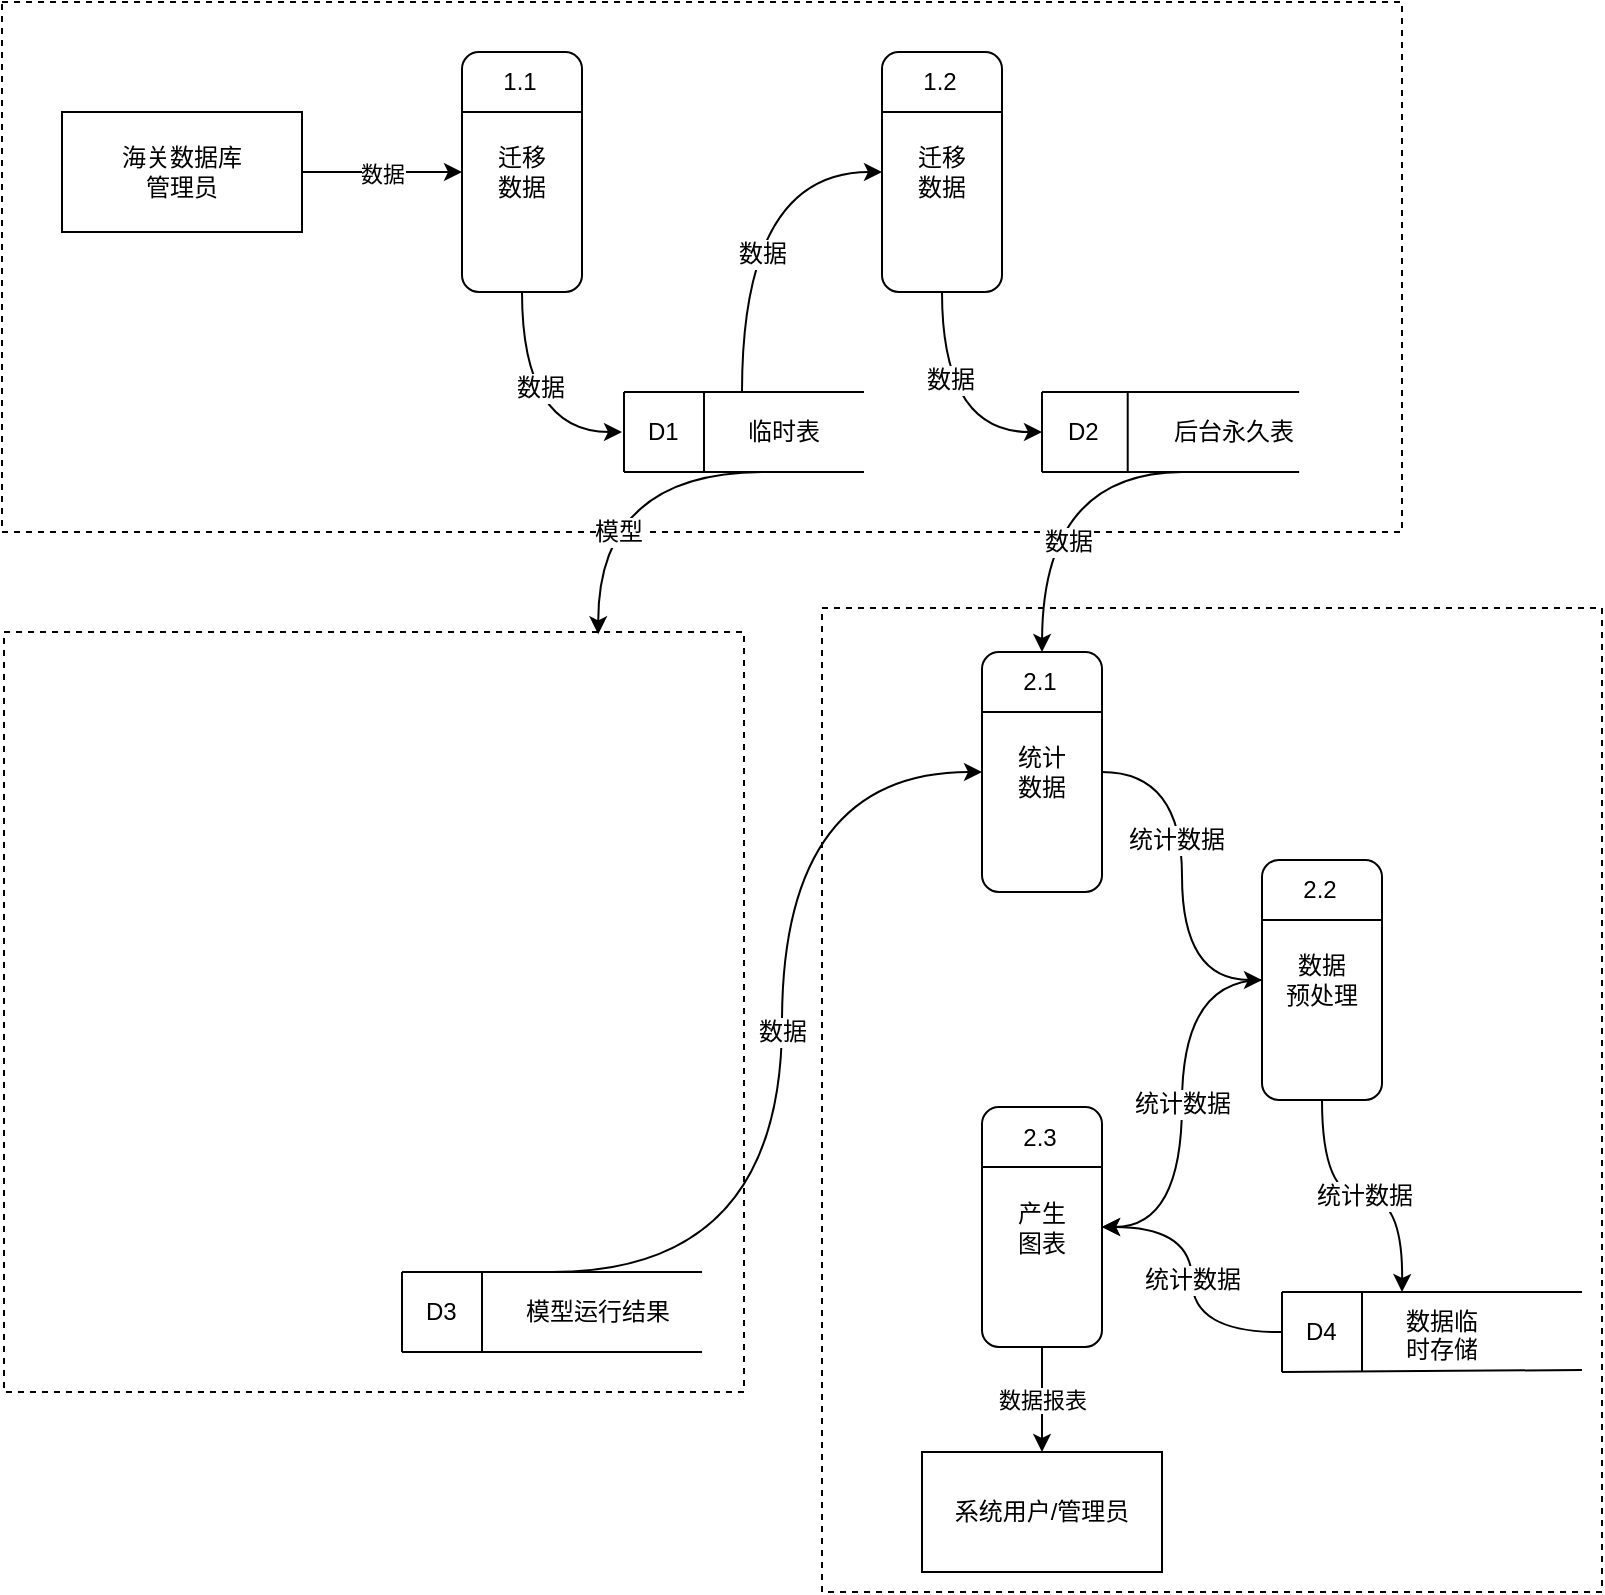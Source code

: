<mxfile version="12.1.3" type="github" pages="3">
  <diagram id="ubA2gV7Gt1cGP0GErZQh" name="数据流图">
    <mxGraphModel dx="1248" dy="713" grid="1" gridSize="10" guides="1" tooltips="1" connect="1" arrows="1" fold="1" page="1" pageScale="1" pageWidth="827" pageHeight="1169" math="0" shadow="0">
      <root>
        <mxCell id="0"/>
        <mxCell id="1" parent="0"/>
        <mxCell id="rPMLSju1ZsLJiRAd3JM2-90" value="" style="rounded=0;whiteSpace=wrap;html=1;dashed=1;" vertex="1" parent="1">
          <mxGeometry x="450" y="308" width="390" height="492" as="geometry"/>
        </mxCell>
        <mxCell id="rPMLSju1ZsLJiRAd3JM2-48" value="" style="rounded=0;whiteSpace=wrap;html=1;dashed=1;" vertex="1" parent="1">
          <mxGeometry x="41" y="320" width="370" height="380" as="geometry"/>
        </mxCell>
        <mxCell id="rPMLSju1ZsLJiRAd3JM2-35" value="" style="rounded=0;whiteSpace=wrap;html=1;dashed=1;" vertex="1" parent="1">
          <mxGeometry x="40" y="5" width="700" height="265" as="geometry"/>
        </mxCell>
        <mxCell id="rPMLSju1ZsLJiRAd3JM2-3" value="数据" style="edgeStyle=orthogonalEdgeStyle;rounded=0;orthogonalLoop=1;jettySize=auto;html=1;" edge="1" parent="1" source="rPMLSju1ZsLJiRAd3JM2-1">
          <mxGeometry relative="1" as="geometry">
            <mxPoint x="270" y="90" as="targetPoint"/>
          </mxGeometry>
        </mxCell>
        <mxCell id="rPMLSju1ZsLJiRAd3JM2-1" value="海关数据库&lt;br&gt;管理员" style="rounded=0;whiteSpace=wrap;html=1;" vertex="1" parent="1">
          <mxGeometry x="70" y="60" width="120" height="60" as="geometry"/>
        </mxCell>
        <mxCell id="rPMLSju1ZsLJiRAd3JM2-16" style="edgeStyle=orthogonalEdgeStyle;rounded=0;orthogonalLoop=1;jettySize=auto;html=1;curved=1;" edge="1" parent="1" source="rPMLSju1ZsLJiRAd3JM2-4">
          <mxGeometry relative="1" as="geometry">
            <mxPoint x="350" y="220" as="targetPoint"/>
            <Array as="points">
              <mxPoint x="300" y="220"/>
            </Array>
          </mxGeometry>
        </mxCell>
        <mxCell id="rPMLSju1ZsLJiRAd3JM2-36" value="数据" style="text;html=1;resizable=0;points=[];align=center;verticalAlign=middle;labelBackgroundColor=#ffffff;" vertex="1" connectable="0" parent="rPMLSju1ZsLJiRAd3JM2-16">
          <mxGeometry x="-0.2" y="9" relative="1" as="geometry">
            <mxPoint as="offset"/>
          </mxGeometry>
        </mxCell>
        <mxCell id="rPMLSju1ZsLJiRAd3JM2-4" value="迁移&lt;br&gt;数据" style="rounded=1;whiteSpace=wrap;html=1;rotation=0;arcSize=14;" vertex="1" parent="1">
          <mxGeometry x="270" y="30" width="60" height="120" as="geometry"/>
        </mxCell>
        <mxCell id="rPMLSju1ZsLJiRAd3JM2-6" value="" style="endArrow=none;html=1;entryX=1;entryY=0.25;entryDx=0;entryDy=0;exitX=0;exitY=0.25;exitDx=0;exitDy=0;" edge="1" parent="1" source="rPMLSju1ZsLJiRAd3JM2-4" target="rPMLSju1ZsLJiRAd3JM2-4">
          <mxGeometry width="50" height="50" relative="1" as="geometry">
            <mxPoint x="470" y="171" as="sourcePoint"/>
            <mxPoint x="440" y="120" as="targetPoint"/>
          </mxGeometry>
        </mxCell>
        <mxCell id="rPMLSju1ZsLJiRAd3JM2-7" value="1.1" style="text;html=1;strokeColor=none;fillColor=none;align=center;verticalAlign=middle;whiteSpace=wrap;rounded=0;" vertex="1" parent="1">
          <mxGeometry x="279" y="35" width="40" height="20" as="geometry"/>
        </mxCell>
        <mxCell id="rPMLSju1ZsLJiRAd3JM2-12" value="" style="group" vertex="1" connectable="0" parent="1">
          <mxGeometry x="351" y="200" width="120" height="40" as="geometry"/>
        </mxCell>
        <mxCell id="rPMLSju1ZsLJiRAd3JM2-8" value="" style="endArrow=none;html=1;" edge="1" parent="rPMLSju1ZsLJiRAd3JM2-12">
          <mxGeometry width="50" height="50" relative="1" as="geometry">
            <mxPoint as="sourcePoint"/>
            <mxPoint x="120" as="targetPoint"/>
          </mxGeometry>
        </mxCell>
        <mxCell id="rPMLSju1ZsLJiRAd3JM2-9" value="" style="endArrow=none;html=1;" edge="1" parent="rPMLSju1ZsLJiRAd3JM2-12">
          <mxGeometry width="50" height="50" relative="1" as="geometry">
            <mxPoint y="40" as="sourcePoint"/>
            <mxPoint x="120" y="40" as="targetPoint"/>
          </mxGeometry>
        </mxCell>
        <mxCell id="rPMLSju1ZsLJiRAd3JM2-10" value="" style="endArrow=none;html=1;" edge="1" parent="rPMLSju1ZsLJiRAd3JM2-12">
          <mxGeometry width="50" height="50" relative="1" as="geometry">
            <mxPoint y="40" as="sourcePoint"/>
            <mxPoint as="targetPoint"/>
          </mxGeometry>
        </mxCell>
        <mxCell id="rPMLSju1ZsLJiRAd3JM2-11" value="" style="endArrow=none;html=1;" edge="1" parent="rPMLSju1ZsLJiRAd3JM2-12">
          <mxGeometry width="50" height="50" relative="1" as="geometry">
            <mxPoint x="40" y="40" as="sourcePoint"/>
            <mxPoint x="40" as="targetPoint"/>
          </mxGeometry>
        </mxCell>
        <mxCell id="rPMLSju1ZsLJiRAd3JM2-15" value="临时表" style="text;html=1;resizable=0;points=[];autosize=1;align=left;verticalAlign=top;spacingTop=-4;" vertex="1" parent="rPMLSju1ZsLJiRAd3JM2-12">
          <mxGeometry x="60" y="10" width="50" height="20" as="geometry"/>
        </mxCell>
        <mxCell id="rPMLSju1ZsLJiRAd3JM2-14" value="D1" style="text;html=1;resizable=0;points=[];autosize=1;align=left;verticalAlign=top;spacingTop=-4;" vertex="1" parent="rPMLSju1ZsLJiRAd3JM2-12">
          <mxGeometry x="10" y="10" width="30" height="20" as="geometry"/>
        </mxCell>
        <mxCell id="rPMLSju1ZsLJiRAd3JM2-23" value="" style="group" vertex="1" connectable="0" parent="1">
          <mxGeometry x="480" y="30" width="60" height="120" as="geometry"/>
        </mxCell>
        <mxCell id="rPMLSju1ZsLJiRAd3JM2-20" value="迁移&lt;br&gt;数据" style="rounded=1;whiteSpace=wrap;html=1;rotation=0;arcSize=14;" vertex="1" parent="rPMLSju1ZsLJiRAd3JM2-23">
          <mxGeometry width="60" height="120" as="geometry"/>
        </mxCell>
        <mxCell id="rPMLSju1ZsLJiRAd3JM2-21" value="" style="endArrow=none;html=1;entryX=1;entryY=0.25;entryDx=0;entryDy=0;exitX=0;exitY=0.25;exitDx=0;exitDy=0;" edge="1" parent="rPMLSju1ZsLJiRAd3JM2-23" source="rPMLSju1ZsLJiRAd3JM2-20" target="rPMLSju1ZsLJiRAd3JM2-20">
          <mxGeometry width="50" height="50" relative="1" as="geometry">
            <mxPoint x="200" y="141" as="sourcePoint"/>
            <mxPoint x="170" y="90" as="targetPoint"/>
          </mxGeometry>
        </mxCell>
        <mxCell id="rPMLSju1ZsLJiRAd3JM2-22" value="1.2" style="text;html=1;strokeColor=none;fillColor=none;align=center;verticalAlign=middle;whiteSpace=wrap;rounded=0;" vertex="1" parent="rPMLSju1ZsLJiRAd3JM2-23">
          <mxGeometry x="9" y="5" width="40" height="20" as="geometry"/>
        </mxCell>
        <mxCell id="rPMLSju1ZsLJiRAd3JM2-25" value="" style="endArrow=classic;html=1;entryX=0;entryY=0.5;entryDx=0;entryDy=0;edgeStyle=orthogonalEdgeStyle;curved=1;" edge="1" parent="1" target="rPMLSju1ZsLJiRAd3JM2-20">
          <mxGeometry width="50" height="50" relative="1" as="geometry">
            <mxPoint x="410" y="200" as="sourcePoint"/>
            <mxPoint x="430" y="150" as="targetPoint"/>
            <Array as="points">
              <mxPoint x="410" y="90"/>
            </Array>
          </mxGeometry>
        </mxCell>
        <mxCell id="rPMLSju1ZsLJiRAd3JM2-37" value="数据" style="text;html=1;resizable=0;points=[];align=center;verticalAlign=middle;labelBackgroundColor=#ffffff;" vertex="1" connectable="0" parent="rPMLSju1ZsLJiRAd3JM2-25">
          <mxGeometry x="-0.233" y="-10" relative="1" as="geometry">
            <mxPoint as="offset"/>
          </mxGeometry>
        </mxCell>
        <mxCell id="rPMLSju1ZsLJiRAd3JM2-26" value="" style="group" vertex="1" connectable="0" parent="1">
          <mxGeometry x="560" y="200" width="150" height="40" as="geometry"/>
        </mxCell>
        <mxCell id="rPMLSju1ZsLJiRAd3JM2-27" value="" style="endArrow=none;html=1;" edge="1" parent="rPMLSju1ZsLJiRAd3JM2-26">
          <mxGeometry width="50" height="50" relative="1" as="geometry">
            <mxPoint as="sourcePoint"/>
            <mxPoint x="128.571" as="targetPoint"/>
          </mxGeometry>
        </mxCell>
        <mxCell id="rPMLSju1ZsLJiRAd3JM2-28" value="" style="endArrow=none;html=1;" edge="1" parent="rPMLSju1ZsLJiRAd3JM2-26">
          <mxGeometry width="50" height="50" relative="1" as="geometry">
            <mxPoint y="40" as="sourcePoint"/>
            <mxPoint x="128.571" y="40" as="targetPoint"/>
          </mxGeometry>
        </mxCell>
        <mxCell id="rPMLSju1ZsLJiRAd3JM2-29" value="" style="endArrow=none;html=1;" edge="1" parent="rPMLSju1ZsLJiRAd3JM2-26">
          <mxGeometry width="50" height="50" relative="1" as="geometry">
            <mxPoint y="40" as="sourcePoint"/>
            <mxPoint as="targetPoint"/>
          </mxGeometry>
        </mxCell>
        <mxCell id="rPMLSju1ZsLJiRAd3JM2-30" value="" style="endArrow=none;html=1;" edge="1" parent="rPMLSju1ZsLJiRAd3JM2-26">
          <mxGeometry width="50" height="50" relative="1" as="geometry">
            <mxPoint x="42.857" y="40" as="sourcePoint"/>
            <mxPoint x="42.857" as="targetPoint"/>
          </mxGeometry>
        </mxCell>
        <mxCell id="rPMLSju1ZsLJiRAd3JM2-31" value="后台永久表" style="text;html=1;resizable=0;points=[];autosize=1;align=left;verticalAlign=top;spacingTop=-4;" vertex="1" parent="rPMLSju1ZsLJiRAd3JM2-26">
          <mxGeometry x="64.286" y="10" width="80" height="20" as="geometry"/>
        </mxCell>
        <mxCell id="rPMLSju1ZsLJiRAd3JM2-32" value="D2" style="text;html=1;resizable=0;points=[];autosize=1;align=left;verticalAlign=top;spacingTop=-4;" vertex="1" parent="rPMLSju1ZsLJiRAd3JM2-26">
          <mxGeometry x="10.714" y="10" width="30" height="20" as="geometry"/>
        </mxCell>
        <mxCell id="rPMLSju1ZsLJiRAd3JM2-34" style="edgeStyle=orthogonalEdgeStyle;rounded=0;orthogonalLoop=1;jettySize=auto;html=1;curved=1;" edge="1" parent="1">
          <mxGeometry relative="1" as="geometry">
            <mxPoint x="560" y="220" as="targetPoint"/>
            <mxPoint x="510" y="150" as="sourcePoint"/>
            <Array as="points">
              <mxPoint x="510" y="220"/>
            </Array>
          </mxGeometry>
        </mxCell>
        <mxCell id="rPMLSju1ZsLJiRAd3JM2-38" value="数据" style="text;html=1;resizable=0;points=[];align=center;verticalAlign=middle;labelBackgroundColor=#ffffff;" vertex="1" connectable="0" parent="rPMLSju1ZsLJiRAd3JM2-34">
          <mxGeometry x="-0.267" y="4" relative="1" as="geometry">
            <mxPoint as="offset"/>
          </mxGeometry>
        </mxCell>
        <mxCell id="rPMLSju1ZsLJiRAd3JM2-50" value="" style="endArrow=classic;html=1;edgeStyle=orthogonalEdgeStyle;curved=1;entryX=0.803;entryY=0.003;entryDx=0;entryDy=0;entryPerimeter=0;" edge="1" parent="1" target="rPMLSju1ZsLJiRAd3JM2-48">
          <mxGeometry width="50" height="50" relative="1" as="geometry">
            <mxPoint x="420" y="240" as="sourcePoint"/>
            <mxPoint x="310" y="250" as="targetPoint"/>
          </mxGeometry>
        </mxCell>
        <mxCell id="rPMLSju1ZsLJiRAd3JM2-63" value="模型" style="text;html=1;resizable=0;points=[];align=center;verticalAlign=middle;labelBackgroundColor=#ffffff;" vertex="1" connectable="0" parent="rPMLSju1ZsLJiRAd3JM2-50">
          <mxGeometry x="0.373" y="10" relative="1" as="geometry">
            <mxPoint as="offset"/>
          </mxGeometry>
        </mxCell>
        <mxCell id="rPMLSju1ZsLJiRAd3JM2-51" value="" style="group" vertex="1" connectable="0" parent="1">
          <mxGeometry x="240" y="640" width="150" height="40" as="geometry"/>
        </mxCell>
        <mxCell id="rPMLSju1ZsLJiRAd3JM2-52" value="" style="endArrow=none;html=1;" edge="1" parent="rPMLSju1ZsLJiRAd3JM2-51">
          <mxGeometry width="50" height="50" relative="1" as="geometry">
            <mxPoint as="sourcePoint"/>
            <mxPoint x="150" as="targetPoint"/>
          </mxGeometry>
        </mxCell>
        <mxCell id="rPMLSju1ZsLJiRAd3JM2-53" value="" style="endArrow=none;html=1;" edge="1" parent="rPMLSju1ZsLJiRAd3JM2-51">
          <mxGeometry width="50" height="50" relative="1" as="geometry">
            <mxPoint y="40" as="sourcePoint"/>
            <mxPoint x="150" y="40" as="targetPoint"/>
          </mxGeometry>
        </mxCell>
        <mxCell id="rPMLSju1ZsLJiRAd3JM2-54" value="" style="endArrow=none;html=1;" edge="1" parent="rPMLSju1ZsLJiRAd3JM2-51">
          <mxGeometry width="50" height="50" relative="1" as="geometry">
            <mxPoint y="40" as="sourcePoint"/>
            <mxPoint as="targetPoint"/>
          </mxGeometry>
        </mxCell>
        <mxCell id="rPMLSju1ZsLJiRAd3JM2-55" value="" style="endArrow=none;html=1;" edge="1" parent="rPMLSju1ZsLJiRAd3JM2-51">
          <mxGeometry width="50" height="50" relative="1" as="geometry">
            <mxPoint x="40" y="40" as="sourcePoint"/>
            <mxPoint x="40" as="targetPoint"/>
          </mxGeometry>
        </mxCell>
        <mxCell id="rPMLSju1ZsLJiRAd3JM2-56" value="模型运行结果" style="text;html=1;resizable=0;points=[];autosize=1;align=left;verticalAlign=top;spacingTop=-4;" vertex="1" parent="rPMLSju1ZsLJiRAd3JM2-51">
          <mxGeometry x="60" y="10" width="90" height="20" as="geometry"/>
        </mxCell>
        <mxCell id="rPMLSju1ZsLJiRAd3JM2-57" value="D3" style="text;html=1;resizable=0;points=[];autosize=1;align=left;verticalAlign=top;spacingTop=-4;" vertex="1" parent="rPMLSju1ZsLJiRAd3JM2-51">
          <mxGeometry x="10" y="10" width="30" height="20" as="geometry"/>
        </mxCell>
        <mxCell id="rPMLSju1ZsLJiRAd3JM2-59" value="" style="endArrow=classic;html=1;edgeStyle=orthogonalEdgeStyle;curved=1;entryX=0;entryY=0.5;entryDx=0;entryDy=0;" edge="1" parent="1" target="rPMLSju1ZsLJiRAd3JM2-67">
          <mxGeometry width="50" height="50" relative="1" as="geometry">
            <mxPoint x="315" y="640" as="sourcePoint"/>
            <mxPoint x="500" y="360" as="targetPoint"/>
            <Array as="points">
              <mxPoint x="430" y="640"/>
              <mxPoint x="430" y="390"/>
            </Array>
          </mxGeometry>
        </mxCell>
        <mxCell id="rPMLSju1ZsLJiRAd3JM2-65" value="数据" style="text;html=1;resizable=0;points=[];align=center;verticalAlign=middle;labelBackgroundColor=#ffffff;" vertex="1" connectable="0" parent="rPMLSju1ZsLJiRAd3JM2-59">
          <mxGeometry x="-0.066" y="-53" relative="1" as="geometry">
            <mxPoint x="-53" y="-18" as="offset"/>
          </mxGeometry>
        </mxCell>
        <mxCell id="rPMLSju1ZsLJiRAd3JM2-61" value="" style="endArrow=classic;html=1;entryX=0.5;entryY=0;entryDx=0;entryDy=0;edgeStyle=orthogonalEdgeStyle;curved=1;" edge="1" parent="1">
          <mxGeometry width="50" height="50" relative="1" as="geometry">
            <mxPoint x="630" y="240" as="sourcePoint"/>
            <mxPoint x="560" y="330" as="targetPoint"/>
          </mxGeometry>
        </mxCell>
        <mxCell id="rPMLSju1ZsLJiRAd3JM2-64" value="数据" style="text;html=1;resizable=0;points=[];align=center;verticalAlign=middle;labelBackgroundColor=#ffffff;" vertex="1" connectable="0" parent="rPMLSju1ZsLJiRAd3JM2-61">
          <mxGeometry x="0.299" y="12" relative="1" as="geometry">
            <mxPoint as="offset"/>
          </mxGeometry>
        </mxCell>
        <mxCell id="rPMLSju1ZsLJiRAd3JM2-70" value="" style="group" vertex="1" connectable="0" parent="1">
          <mxGeometry x="530" y="330" width="60" height="120" as="geometry"/>
        </mxCell>
        <mxCell id="rPMLSju1ZsLJiRAd3JM2-67" value="统计&lt;br&gt;数据" style="rounded=1;whiteSpace=wrap;html=1;rotation=0;arcSize=14;" vertex="1" parent="rPMLSju1ZsLJiRAd3JM2-70">
          <mxGeometry width="60" height="120" as="geometry"/>
        </mxCell>
        <mxCell id="rPMLSju1ZsLJiRAd3JM2-68" value="" style="endArrow=none;html=1;entryX=1;entryY=0.25;entryDx=0;entryDy=0;exitX=0;exitY=0.25;exitDx=0;exitDy=0;" edge="1" parent="rPMLSju1ZsLJiRAd3JM2-70" source="rPMLSju1ZsLJiRAd3JM2-67" target="rPMLSju1ZsLJiRAd3JM2-67">
          <mxGeometry width="50" height="50" relative="1" as="geometry">
            <mxPoint x="200" y="141" as="sourcePoint"/>
            <mxPoint x="170" y="90" as="targetPoint"/>
          </mxGeometry>
        </mxCell>
        <mxCell id="rPMLSju1ZsLJiRAd3JM2-69" value="2.1" style="text;html=1;strokeColor=none;fillColor=none;align=center;verticalAlign=middle;whiteSpace=wrap;rounded=0;" vertex="1" parent="rPMLSju1ZsLJiRAd3JM2-70">
          <mxGeometry x="9" y="5" width="40" height="20" as="geometry"/>
        </mxCell>
        <mxCell id="rPMLSju1ZsLJiRAd3JM2-71" value="" style="group" vertex="1" connectable="0" parent="1">
          <mxGeometry x="680" y="650" width="150" height="40" as="geometry"/>
        </mxCell>
        <mxCell id="rPMLSju1ZsLJiRAd3JM2-72" value="" style="endArrow=none;html=1;" edge="1" parent="rPMLSju1ZsLJiRAd3JM2-71">
          <mxGeometry width="50" height="50" relative="1" as="geometry">
            <mxPoint as="sourcePoint"/>
            <mxPoint x="150" as="targetPoint"/>
          </mxGeometry>
        </mxCell>
        <mxCell id="rPMLSju1ZsLJiRAd3JM2-73" value="" style="endArrow=none;html=1;" edge="1" parent="rPMLSju1ZsLJiRAd3JM2-71">
          <mxGeometry width="50" height="50" relative="1" as="geometry">
            <mxPoint y="40" as="sourcePoint"/>
            <mxPoint x="150" y="39" as="targetPoint"/>
          </mxGeometry>
        </mxCell>
        <mxCell id="rPMLSju1ZsLJiRAd3JM2-74" value="" style="endArrow=none;html=1;" edge="1" parent="rPMLSju1ZsLJiRAd3JM2-71">
          <mxGeometry width="50" height="50" relative="1" as="geometry">
            <mxPoint y="40" as="sourcePoint"/>
            <mxPoint as="targetPoint"/>
          </mxGeometry>
        </mxCell>
        <mxCell id="rPMLSju1ZsLJiRAd3JM2-75" value="" style="endArrow=none;html=1;" edge="1" parent="rPMLSju1ZsLJiRAd3JM2-71">
          <mxGeometry width="50" height="50" relative="1" as="geometry">
            <mxPoint x="40" y="40" as="sourcePoint"/>
            <mxPoint x="40" as="targetPoint"/>
          </mxGeometry>
        </mxCell>
        <mxCell id="rPMLSju1ZsLJiRAd3JM2-76" value="数据临&lt;br&gt;时存储" style="text;html=1;resizable=0;points=[];autosize=1;align=left;verticalAlign=top;spacingTop=-4;" vertex="1" parent="rPMLSju1ZsLJiRAd3JM2-71">
          <mxGeometry x="60" y="5" width="50" height="30" as="geometry"/>
        </mxCell>
        <mxCell id="rPMLSju1ZsLJiRAd3JM2-77" value="D4" style="text;html=1;resizable=0;points=[];autosize=1;align=left;verticalAlign=top;spacingTop=-4;" vertex="1" parent="rPMLSju1ZsLJiRAd3JM2-71">
          <mxGeometry x="10" y="10" width="30" height="20" as="geometry"/>
        </mxCell>
        <mxCell id="rPMLSju1ZsLJiRAd3JM2-80" value="" style="group" vertex="1" connectable="0" parent="1">
          <mxGeometry x="530" y="557.5" width="60" height="120" as="geometry"/>
        </mxCell>
        <mxCell id="rPMLSju1ZsLJiRAd3JM2-81" value="产生&lt;br&gt;图表" style="rounded=1;whiteSpace=wrap;html=1;rotation=0;arcSize=14;" vertex="1" parent="rPMLSju1ZsLJiRAd3JM2-80">
          <mxGeometry width="60" height="120" as="geometry"/>
        </mxCell>
        <mxCell id="rPMLSju1ZsLJiRAd3JM2-82" value="" style="endArrow=none;html=1;entryX=1;entryY=0.25;entryDx=0;entryDy=0;exitX=0;exitY=0.25;exitDx=0;exitDy=0;" edge="1" parent="rPMLSju1ZsLJiRAd3JM2-80" source="rPMLSju1ZsLJiRAd3JM2-81" target="rPMLSju1ZsLJiRAd3JM2-81">
          <mxGeometry width="50" height="50" relative="1" as="geometry">
            <mxPoint x="200" y="141" as="sourcePoint"/>
            <mxPoint x="170" y="90" as="targetPoint"/>
          </mxGeometry>
        </mxCell>
        <mxCell id="rPMLSju1ZsLJiRAd3JM2-83" value="2.3" style="text;html=1;strokeColor=none;fillColor=none;align=center;verticalAlign=middle;whiteSpace=wrap;rounded=0;" vertex="1" parent="rPMLSju1ZsLJiRAd3JM2-80">
          <mxGeometry x="9" y="5" width="40" height="20" as="geometry"/>
        </mxCell>
        <mxCell id="rPMLSju1ZsLJiRAd3JM2-88" value="系统用户/管理员" style="rounded=0;whiteSpace=wrap;html=1;" vertex="1" parent="1">
          <mxGeometry x="500" y="730" width="120" height="60" as="geometry"/>
        </mxCell>
        <mxCell id="rPMLSju1ZsLJiRAd3JM2-89" value="数据报表" style="edgeStyle=orthogonalEdgeStyle;curved=1;rounded=0;orthogonalLoop=1;jettySize=auto;html=1;exitX=0.5;exitY=1;exitDx=0;exitDy=0;entryX=0.5;entryY=0;entryDx=0;entryDy=0;" edge="1" parent="1" source="rPMLSju1ZsLJiRAd3JM2-81" target="rPMLSju1ZsLJiRAd3JM2-88">
          <mxGeometry relative="1" as="geometry"/>
        </mxCell>
        <mxCell id="oUGb6AUdclbcwacasClZ-1" value="" style="group" vertex="1" connectable="0" parent="1">
          <mxGeometry x="670" y="434" width="60" height="120" as="geometry"/>
        </mxCell>
        <mxCell id="oUGb6AUdclbcwacasClZ-2" value="数据&lt;br&gt;预处理" style="rounded=1;whiteSpace=wrap;html=1;rotation=0;arcSize=14;" vertex="1" parent="oUGb6AUdclbcwacasClZ-1">
          <mxGeometry width="60" height="120" as="geometry"/>
        </mxCell>
        <mxCell id="oUGb6AUdclbcwacasClZ-3" value="" style="endArrow=none;html=1;entryX=1;entryY=0.25;entryDx=0;entryDy=0;exitX=0;exitY=0.25;exitDx=0;exitDy=0;" edge="1" parent="oUGb6AUdclbcwacasClZ-1" source="oUGb6AUdclbcwacasClZ-2" target="oUGb6AUdclbcwacasClZ-2">
          <mxGeometry width="50" height="50" relative="1" as="geometry">
            <mxPoint x="200" y="141" as="sourcePoint"/>
            <mxPoint x="170" y="90" as="targetPoint"/>
          </mxGeometry>
        </mxCell>
        <mxCell id="oUGb6AUdclbcwacasClZ-4" value="2.2" style="text;html=1;strokeColor=none;fillColor=none;align=center;verticalAlign=middle;whiteSpace=wrap;rounded=0;" vertex="1" parent="oUGb6AUdclbcwacasClZ-1">
          <mxGeometry x="9" y="5" width="40" height="20" as="geometry"/>
        </mxCell>
        <mxCell id="oUGb6AUdclbcwacasClZ-5" value="" style="endArrow=classic;html=1;fontSize=14;exitX=1;exitY=0.5;exitDx=0;exitDy=0;edgeStyle=orthogonalEdgeStyle;curved=1;entryX=0;entryY=0.5;entryDx=0;entryDy=0;" edge="1" parent="1" source="rPMLSju1ZsLJiRAd3JM2-67" target="oUGb6AUdclbcwacasClZ-2">
          <mxGeometry width="50" height="50" relative="1" as="geometry">
            <mxPoint x="610" y="410" as="sourcePoint"/>
            <mxPoint x="670" y="500" as="targetPoint"/>
            <Array as="points">
              <mxPoint x="630" y="390"/>
              <mxPoint x="630" y="494"/>
            </Array>
          </mxGeometry>
        </mxCell>
        <mxCell id="oUGb6AUdclbcwacasClZ-8" value="统计数据" style="text;html=1;resizable=0;points=[];align=center;verticalAlign=middle;labelBackgroundColor=#ffffff;fontSize=12;" vertex="1" connectable="0" parent="oUGb6AUdclbcwacasClZ-5">
          <mxGeometry x="-0.196" y="-3" relative="1" as="geometry">
            <mxPoint as="offset"/>
          </mxGeometry>
        </mxCell>
        <mxCell id="oUGb6AUdclbcwacasClZ-6" value="统计数据" style="endArrow=classic;html=1;fontSize=12;entryX=1;entryY=0.5;entryDx=0;entryDy=0;exitX=0;exitY=0.5;exitDx=0;exitDy=0;edgeStyle=orthogonalEdgeStyle;curved=1;" edge="1" parent="1" source="oUGb6AUdclbcwacasClZ-2" target="rPMLSju1ZsLJiRAd3JM2-81">
          <mxGeometry width="50" height="50" relative="1" as="geometry">
            <mxPoint x="560" y="530" as="sourcePoint"/>
            <mxPoint x="610" y="480" as="targetPoint"/>
          </mxGeometry>
        </mxCell>
        <mxCell id="oUGb6AUdclbcwacasClZ-7" value="统计数据" style="endArrow=classic;html=1;fontSize=12;exitX=0.5;exitY=1;exitDx=0;exitDy=0;edgeStyle=orthogonalEdgeStyle;curved=1;" edge="1" parent="1" source="oUGb6AUdclbcwacasClZ-2">
          <mxGeometry width="50" height="50" relative="1" as="geometry">
            <mxPoint x="560" y="540" as="sourcePoint"/>
            <mxPoint x="740" y="650" as="targetPoint"/>
          </mxGeometry>
        </mxCell>
        <mxCell id="oUGb6AUdclbcwacasClZ-9" value="统计数据" style="edgeStyle=orthogonalEdgeStyle;curved=1;rounded=0;orthogonalLoop=1;jettySize=auto;html=1;entryX=1;entryY=0.5;entryDx=0;entryDy=0;fontSize=12;" edge="1" parent="1" target="rPMLSju1ZsLJiRAd3JM2-81">
          <mxGeometry relative="1" as="geometry">
            <mxPoint x="680" y="670" as="sourcePoint"/>
          </mxGeometry>
        </mxCell>
      </root>
    </mxGraphModel>
  </diagram>
  <diagram id="EicwNo6qus39ETuioe7i" name="体系结构图">
    <mxGraphModel dx="1248" dy="713" grid="1" gridSize="10" guides="1" tooltips="1" connect="1" arrows="1" fold="1" page="1" pageScale="1" pageWidth="827" pageHeight="1169" math="0" shadow="0">
      <root>
        <mxCell id="HyjM6ZddyKhIQpdsh5LG-0"/>
        <mxCell id="HyjM6ZddyKhIQpdsh5LG-1" parent="HyjM6ZddyKhIQpdsh5LG-0"/>
        <mxCell id="7Y6NzCqYJmaGA83m4ck8-0" value="海关业务人员" style="rounded=0;whiteSpace=wrap;html=1;" vertex="1" parent="HyjM6ZddyKhIQpdsh5LG-1">
          <mxGeometry x="80" y="40" width="560" height="100" as="geometry"/>
        </mxCell>
        <mxCell id="7Y6NzCqYJmaGA83m4ck8-6" value="" style="rounded=0;whiteSpace=wrap;html=1;" vertex="1" parent="HyjM6ZddyKhIQpdsh5LG-1">
          <mxGeometry x="80" y="140" width="560" height="100" as="geometry"/>
        </mxCell>
        <mxCell id="7Y6NzCqYJmaGA83m4ck8-7" value="" style="rounded=0;whiteSpace=wrap;html=1;" vertex="1" parent="HyjM6ZddyKhIQpdsh5LG-1">
          <mxGeometry x="80" y="240" width="560" height="100" as="geometry"/>
        </mxCell>
        <mxCell id="7Y6NzCqYJmaGA83m4ck8-8" value="综合检索" style="rounded=0;whiteSpace=wrap;html=1;" vertex="1" parent="HyjM6ZddyKhIQpdsh5LG-1">
          <mxGeometry x="140" y="160" width="80" height="30" as="geometry"/>
        </mxCell>
        <mxCell id="7Y6NzCqYJmaGA83m4ck8-9" value="关区分布&lt;span style=&quot;font-family: &amp;#34;helvetica&amp;#34; , &amp;#34;arial&amp;#34; , sans-serif ; font-size: 0px ; white-space: nowrap&quot;&gt;%3CmxGraphModel%3E%3Croot%3E%3CmxCell%20id%3D%220%22%2F%3E%3CmxCell%20id%3D%221%22%20parent%3D%220%22%2F%3E%3CmxCell%20id%3D%222%22%20value%3D%22%E7%BB%BC%E5%90%88%E6%A3%80%E7%B4%A2%22%20style%3D%22rounded%3D0%3BwhiteSpace%3Dwrap%3Bhtml%3D1%3B%22%20vertex%3D%221%22%20parent%3D%221%22%3E%3CmxGeometry%20x%3D%22140%22%20y%3D%22160%22%20width%3D%2280%22%20height%3D%2230%22%20as%3D%22geometry%22%2F%3E%3C%2FmxCell%3E%3C%2Froot%3E%3C%2FmxGraphModel%3E&lt;/span&gt;" style="rounded=0;whiteSpace=wrap;html=1;" vertex="1" parent="HyjM6ZddyKhIQpdsh5LG-1">
          <mxGeometry x="260" y="160" width="80" height="30" as="geometry"/>
        </mxCell>
        <mxCell id="7Y6NzCqYJmaGA83m4ck8-10" value="运输方式分布" style="rounded=0;whiteSpace=wrap;html=1;" vertex="1" parent="HyjM6ZddyKhIQpdsh5LG-1">
          <mxGeometry x="380" y="160" width="80" height="30" as="geometry"/>
        </mxCell>
        <mxCell id="7Y6NzCqYJmaGA83m4ck8-11" value="监管方式分布" style="rounded=0;whiteSpace=wrap;html=1;" vertex="1" parent="HyjM6ZddyKhIQpdsh5LG-1">
          <mxGeometry x="500" y="160" width="80" height="30" as="geometry"/>
        </mxCell>
        <mxCell id="7Y6NzCqYJmaGA83m4ck8-12" value="模型评估" style="rounded=0;whiteSpace=wrap;html=1;" vertex="1" parent="HyjM6ZddyKhIQpdsh5LG-1">
          <mxGeometry x="140" y="200" width="80" height="30" as="geometry"/>
        </mxCell>
        <mxCell id="7Y6NzCqYJmaGA83m4ck8-13" value="报关单示例" style="rounded=0;whiteSpace=wrap;html=1;" vertex="1" parent="HyjM6ZddyKhIQpdsh5LG-1">
          <mxGeometry x="260" y="200" width="80" height="30" as="geometry"/>
        </mxCell>
        <mxCell id="7Y6NzCqYJmaGA83m4ck8-16" value="模型管理" style="rounded=0;whiteSpace=wrap;html=1;" vertex="1" parent="HyjM6ZddyKhIQpdsh5LG-1">
          <mxGeometry x="380" y="200" width="80" height="30" as="geometry"/>
        </mxCell>
        <mxCell id="oQCZNnZv7qxwUJf4SbQZ-1" value="数据管理" style="rounded=0;whiteSpace=wrap;html=1;" vertex="1" parent="HyjM6ZddyKhIQpdsh5LG-1">
          <mxGeometry x="200" y="254" width="80" height="30" as="geometry"/>
        </mxCell>
        <mxCell id="oQCZNnZv7qxwUJf4SbQZ-2" value="模型管理" style="rounded=0;whiteSpace=wrap;html=1;" vertex="1" parent="HyjM6ZddyKhIQpdsh5LG-1">
          <mxGeometry x="320" y="254" width="80" height="30" as="geometry"/>
        </mxCell>
        <mxCell id="oQCZNnZv7qxwUJf4SbQZ-3" value="运行控制" style="rounded=0;whiteSpace=wrap;html=1;" vertex="1" parent="HyjM6ZddyKhIQpdsh5LG-1">
          <mxGeometry x="440" y="254" width="80" height="30" as="geometry"/>
        </mxCell>
        <mxCell id="oQCZNnZv7qxwUJf4SbQZ-4" value="异常识别分析" style="rounded=0;whiteSpace=wrap;html=1;" vertex="1" parent="HyjM6ZddyKhIQpdsh5LG-1">
          <mxGeometry x="320" y="296" width="80" height="30" as="geometry"/>
        </mxCell>
        <mxCell id="oQCZNnZv7qxwUJf4SbQZ-5" value="查询管理" style="rounded=0;whiteSpace=wrap;html=1;" vertex="1" parent="HyjM6ZddyKhIQpdsh5LG-1">
          <mxGeometry x="200" y="296" width="80" height="30" as="geometry"/>
        </mxCell>
        <mxCell id="oQCZNnZv7qxwUJf4SbQZ-6" value="" style="rounded=0;whiteSpace=wrap;html=1;" vertex="1" parent="HyjM6ZddyKhIQpdsh5LG-1">
          <mxGeometry x="80" y="340" width="560" height="100" as="geometry"/>
        </mxCell>
        <mxCell id="oQCZNnZv7qxwUJf4SbQZ-7" value="报关单数据" style="rounded=0;whiteSpace=wrap;html=1;" vertex="1" parent="HyjM6ZddyKhIQpdsh5LG-1">
          <mxGeometry x="140" y="375" width="80" height="30" as="geometry"/>
        </mxCell>
        <mxCell id="oQCZNnZv7qxwUJf4SbQZ-8" value="查验记录" style="rounded=0;whiteSpace=wrap;html=1;" vertex="1" parent="HyjM6ZddyKhIQpdsh5LG-1">
          <mxGeometry x="260" y="375" width="80" height="30" as="geometry"/>
        </mxCell>
        <mxCell id="oQCZNnZv7qxwUJf4SbQZ-9" value="数据统计记录" style="rounded=0;whiteSpace=wrap;html=1;" vertex="1" parent="HyjM6ZddyKhIQpdsh5LG-1">
          <mxGeometry x="380" y="375" width="80" height="30" as="geometry"/>
        </mxCell>
        <mxCell id="oQCZNnZv7qxwUJf4SbQZ-10" value="" style="rounded=0;whiteSpace=wrap;html=1;" vertex="1" parent="HyjM6ZddyKhIQpdsh5LG-1">
          <mxGeometry x="80" y="440" width="560" height="100" as="geometry"/>
        </mxCell>
        <mxCell id="oQCZNnZv7qxwUJf4SbQZ-11" value="......" style="rounded=0;whiteSpace=wrap;html=1;" vertex="1" parent="HyjM6ZddyKhIQpdsh5LG-1">
          <mxGeometry x="500" y="375" width="80" height="30" as="geometry"/>
        </mxCell>
        <mxCell id="oQCZNnZv7qxwUJf4SbQZ-12" value="......" style="rounded=0;whiteSpace=wrap;html=1;" vertex="1" parent="HyjM6ZddyKhIQpdsh5LG-1">
          <mxGeometry x="440" y="297" width="80" height="30" as="geometry"/>
        </mxCell>
        <mxCell id="oQCZNnZv7qxwUJf4SbQZ-13" value="......" style="rounded=0;whiteSpace=wrap;html=1;" vertex="1" parent="HyjM6ZddyKhIQpdsh5LG-1">
          <mxGeometry x="500" y="200" width="80" height="30" as="geometry"/>
        </mxCell>
        <mxCell id="1-E-1Fypj7L4vWi0Ox_i-0" value="服务器" style="rounded=0;whiteSpace=wrap;html=1;" vertex="1" parent="HyjM6ZddyKhIQpdsh5LG-1">
          <mxGeometry x="127" y="475" width="80" height="30" as="geometry"/>
        </mxCell>
        <mxCell id="1-E-1Fypj7L4vWi0Ox_i-1" value="数据库" style="rounded=0;whiteSpace=wrap;html=1;" vertex="1" parent="HyjM6ZddyKhIQpdsh5LG-1">
          <mxGeometry x="227" y="475" width="80" height="30" as="geometry"/>
        </mxCell>
        <mxCell id="1-E-1Fypj7L4vWi0Ox_i-2" value="中间件" style="rounded=0;whiteSpace=wrap;html=1;" vertex="1" parent="HyjM6ZddyKhIQpdsh5LG-1">
          <mxGeometry x="327" y="475" width="80" height="30" as="geometry"/>
        </mxCell>
        <mxCell id="1-E-1Fypj7L4vWi0Ox_i-3" value="基础软件" style="rounded=0;whiteSpace=wrap;html=1;" vertex="1" parent="HyjM6ZddyKhIQpdsh5LG-1">
          <mxGeometry x="427" y="475" width="80" height="30" as="geometry"/>
        </mxCell>
        <mxCell id="1-E-1Fypj7L4vWi0Ox_i-4" value="......" style="rounded=0;whiteSpace=wrap;html=1;" vertex="1" parent="HyjM6ZddyKhIQpdsh5LG-1">
          <mxGeometry x="527" y="475" width="80" height="30" as="geometry"/>
        </mxCell>
        <mxCell id="1-E-1Fypj7L4vWi0Ox_i-5" value="表现层" style="text;html=1;strokeColor=none;fillColor=none;align=center;verticalAlign=middle;whiteSpace=wrap;rounded=0;fontSize=14;" vertex="1" parent="HyjM6ZddyKhIQpdsh5LG-1">
          <mxGeometry x="90" y="157.5" width="20" height="65" as="geometry"/>
        </mxCell>
        <mxCell id="1-E-1Fypj7L4vWi0Ox_i-8" value="业务层" style="text;html=1;strokeColor=none;fillColor=none;align=center;verticalAlign=middle;whiteSpace=wrap;rounded=0;fontSize=14;" vertex="1" parent="HyjM6ZddyKhIQpdsh5LG-1">
          <mxGeometry x="90" y="257.5" width="20" height="65" as="geometry"/>
        </mxCell>
        <mxCell id="1-E-1Fypj7L4vWi0Ox_i-9" value="数据层" style="text;html=1;strokeColor=none;fillColor=none;align=center;verticalAlign=middle;whiteSpace=wrap;rounded=0;fontSize=14;" vertex="1" parent="HyjM6ZddyKhIQpdsh5LG-1">
          <mxGeometry x="90" y="357.5" width="20" height="65" as="geometry"/>
        </mxCell>
        <mxCell id="1-E-1Fypj7L4vWi0Ox_i-10" value="基础层" style="text;html=1;strokeColor=none;fillColor=none;align=center;verticalAlign=middle;whiteSpace=wrap;rounded=0;fontSize=14;" vertex="1" parent="HyjM6ZddyKhIQpdsh5LG-1">
          <mxGeometry x="90" y="457.5" width="20" height="65" as="geometry"/>
        </mxCell>
        <mxCell id="1-E-1Fypj7L4vWi0Ox_i-11" value="用户" style="text;html=1;strokeColor=none;fillColor=none;align=center;verticalAlign=middle;whiteSpace=wrap;rounded=0;fontSize=14;" vertex="1" parent="HyjM6ZddyKhIQpdsh5LG-1">
          <mxGeometry x="90" y="57.5" width="20" height="65" as="geometry"/>
        </mxCell>
      </root>
    </mxGraphModel>
  </diagram>
  <diagram id="4q86nTcR3-ZHTWAcshlE" name="功能结构图">
    <mxGraphModel dx="1248" dy="713" grid="1" gridSize="10" guides="1" tooltips="1" connect="1" arrows="1" fold="1" page="1" pageScale="1" pageWidth="827" pageHeight="1169" math="0" shadow="0">
      <root>
        <mxCell id="YjpKwe9_-FChdQdzL1Lq-0"/>
        <mxCell id="YjpKwe9_-FChdQdzL1Lq-1" parent="YjpKwe9_-FChdQdzL1Lq-0"/>
        <mxCell id="YjpKwe9_-FChdQdzL1Lq-6" style="rounded=0;orthogonalLoop=1;jettySize=auto;html=1;edgeStyle=orthogonalEdgeStyle;" edge="1" parent="YjpKwe9_-FChdQdzL1Lq-1" source="YjpKwe9_-FChdQdzL1Lq-2" target="YjpKwe9_-FChdQdzL1Lq-3">
          <mxGeometry relative="1" as="geometry"/>
        </mxCell>
        <mxCell id="YjpKwe9_-FChdQdzL1Lq-7" style="edgeStyle=orthogonalEdgeStyle;rounded=0;orthogonalLoop=1;jettySize=auto;html=1;entryX=0.5;entryY=0;entryDx=0;entryDy=0;" edge="1" parent="YjpKwe9_-FChdQdzL1Lq-1" source="YjpKwe9_-FChdQdzL1Lq-2" target="YjpKwe9_-FChdQdzL1Lq-4">
          <mxGeometry relative="1" as="geometry"/>
        </mxCell>
        <mxCell id="YjpKwe9_-FChdQdzL1Lq-8" style="edgeStyle=orthogonalEdgeStyle;rounded=0;orthogonalLoop=1;jettySize=auto;html=1;" edge="1" parent="YjpKwe9_-FChdQdzL1Lq-1" source="YjpKwe9_-FChdQdzL1Lq-2" target="YjpKwe9_-FChdQdzL1Lq-5">
          <mxGeometry relative="1" as="geometry"/>
        </mxCell>
        <mxCell id="YjpKwe9_-FChdQdzL1Lq-2" value="海关大数据分析校验平台" style="rounded=0;whiteSpace=wrap;html=1;" vertex="1" parent="YjpKwe9_-FChdQdzL1Lq-1">
          <mxGeometry x="290" y="20" width="247" height="60" as="geometry"/>
        </mxCell>
        <mxCell id="YjpKwe9_-FChdQdzL1Lq-3" value="模型" style="rounded=0;whiteSpace=wrap;html=1;" vertex="1" parent="YjpKwe9_-FChdQdzL1Lq-1">
          <mxGeometry x="170" y="130" width="120" height="60" as="geometry"/>
        </mxCell>
        <mxCell id="YjpKwe9_-FChdQdzL1Lq-13" style="edgeStyle=orthogonalEdgeStyle;rounded=0;orthogonalLoop=1;jettySize=auto;html=1;entryX=0.5;entryY=0;entryDx=0;entryDy=0;" edge="1" parent="YjpKwe9_-FChdQdzL1Lq-1" source="YjpKwe9_-FChdQdzL1Lq-4" target="YjpKwe9_-FChdQdzL1Lq-9">
          <mxGeometry relative="1" as="geometry"/>
        </mxCell>
        <mxCell id="YjpKwe9_-FChdQdzL1Lq-14" style="edgeStyle=orthogonalEdgeStyle;rounded=0;orthogonalLoop=1;jettySize=auto;html=1;entryX=0.5;entryY=0;entryDx=0;entryDy=0;" edge="1" parent="YjpKwe9_-FChdQdzL1Lq-1" source="YjpKwe9_-FChdQdzL1Lq-4" target="YjpKwe9_-FChdQdzL1Lq-10">
          <mxGeometry relative="1" as="geometry"/>
        </mxCell>
        <mxCell id="YjpKwe9_-FChdQdzL1Lq-15" style="edgeStyle=orthogonalEdgeStyle;rounded=0;orthogonalLoop=1;jettySize=auto;html=1;entryX=0.5;entryY=0;entryDx=0;entryDy=0;" edge="1" parent="YjpKwe9_-FChdQdzL1Lq-1" source="YjpKwe9_-FChdQdzL1Lq-4" target="YjpKwe9_-FChdQdzL1Lq-12">
          <mxGeometry relative="1" as="geometry"/>
        </mxCell>
        <mxCell id="YjpKwe9_-FChdQdzL1Lq-4" value="数据更新" style="rounded=0;whiteSpace=wrap;html=1;" vertex="1" parent="YjpKwe9_-FChdQdzL1Lq-1">
          <mxGeometry x="353.5" y="130" width="120" height="60" as="geometry"/>
        </mxCell>
        <mxCell id="YjpKwe9_-FChdQdzL1Lq-20" style="edgeStyle=orthogonalEdgeStyle;rounded=0;orthogonalLoop=1;jettySize=auto;html=1;" edge="1" parent="YjpKwe9_-FChdQdzL1Lq-1" source="YjpKwe9_-FChdQdzL1Lq-5" target="YjpKwe9_-FChdQdzL1Lq-18">
          <mxGeometry relative="1" as="geometry"/>
        </mxCell>
        <mxCell id="YjpKwe9_-FChdQdzL1Lq-21" style="edgeStyle=orthogonalEdgeStyle;rounded=0;orthogonalLoop=1;jettySize=auto;html=1;entryX=0.5;entryY=0;entryDx=0;entryDy=0;" edge="1" parent="YjpKwe9_-FChdQdzL1Lq-1" source="YjpKwe9_-FChdQdzL1Lq-5" target="YjpKwe9_-FChdQdzL1Lq-17">
          <mxGeometry relative="1" as="geometry"/>
        </mxCell>
        <mxCell id="YjpKwe9_-FChdQdzL1Lq-22" style="edgeStyle=orthogonalEdgeStyle;rounded=0;orthogonalLoop=1;jettySize=auto;html=1;entryX=0.5;entryY=0;entryDx=0;entryDy=0;" edge="1" parent="YjpKwe9_-FChdQdzL1Lq-1" source="YjpKwe9_-FChdQdzL1Lq-5" target="YjpKwe9_-FChdQdzL1Lq-19">
          <mxGeometry relative="1" as="geometry"/>
        </mxCell>
        <mxCell id="bGLTlVk_7r2qo4EZMqsP-1" style="edgeStyle=orthogonalEdgeStyle;rounded=0;orthogonalLoop=1;jettySize=auto;html=1;entryX=0.5;entryY=0;entryDx=0;entryDy=0;" edge="1" parent="YjpKwe9_-FChdQdzL1Lq-1" source="YjpKwe9_-FChdQdzL1Lq-5" target="bGLTlVk_7r2qo4EZMqsP-0">
          <mxGeometry relative="1" as="geometry"/>
        </mxCell>
        <mxCell id="YjpKwe9_-FChdQdzL1Lq-5" value="后台系统" style="rounded=0;whiteSpace=wrap;html=1;" vertex="1" parent="YjpKwe9_-FChdQdzL1Lq-1">
          <mxGeometry x="537" y="130" width="120" height="60" as="geometry"/>
        </mxCell>
        <mxCell id="YjpKwe9_-FChdQdzL1Lq-9" value="统计数据分布" style="rounded=0;whiteSpace=wrap;html=1;perimeterSpacing=0;spacingLeft=2;spacingRight=2;" vertex="1" parent="YjpKwe9_-FChdQdzL1Lq-1">
          <mxGeometry x="398.5" y="230" width="30" height="180" as="geometry"/>
        </mxCell>
        <mxCell id="YjpKwe9_-FChdQdzL1Lq-10" value="迁移报关单等数据" style="rounded=0;whiteSpace=wrap;html=1;perimeterSpacing=0;spacingLeft=2;spacingRight=2;" vertex="1" parent="YjpKwe9_-FChdQdzL1Lq-1">
          <mxGeometry x="350" y="230" width="30" height="180" as="geometry"/>
        </mxCell>
        <mxCell id="YjpKwe9_-FChdQdzL1Lq-12" value="管理临时数据" style="rounded=0;whiteSpace=wrap;html=1;perimeterSpacing=0;spacingLeft=2;spacingRight=2;" vertex="1" parent="YjpKwe9_-FChdQdzL1Lq-1">
          <mxGeometry x="450" y="230" width="30" height="180" as="geometry"/>
        </mxCell>
        <mxCell id="YjpKwe9_-FChdQdzL1Lq-17" value="查询报关单数据" style="rounded=0;whiteSpace=wrap;html=1;perimeterSpacing=0;spacingLeft=2;spacingRight=2;" vertex="1" parent="YjpKwe9_-FChdQdzL1Lq-1">
          <mxGeometry x="507" y="230" width="30" height="180" as="geometry"/>
        </mxCell>
        <mxCell id="YjpKwe9_-FChdQdzL1Lq-18" value="绘制报关单图表&lt;span style=&quot;font-family: &amp;#34;helvetica&amp;#34; , &amp;#34;arial&amp;#34; , sans-serif ; font-size: 0px ; white-space: nowrap&quot;&gt;%3CmxGraphModel%3E%3Croot%3E%3CmxCell%20id%3D%220%22%2F%3E%3CmxCell%20id%3D%221%22%20parent%3D%220%22%2F%3E%3CmxCell%20id%3D%222%22%20value%3D%22%E7%BB%9F%E8%AE%A1%E6%95%B0%E6%8D%AE%E5%88%86%E5%B8%83%22%20style%3D%22rounded%3D0%3BwhiteSpace%3Dwrap%3Bhtml%3D1%3BperimeterSpacing%3D0%3BspacingLeft%3D2%3BspacingRight%3D2%3B%22%20vertex%3D%221%22%20parent%3D%221%22%3E%3CmxGeometry%20x%3D%22398.5%22%20y%3D%22230%22%20width%3D%2230%22%20height%3D%22180%22%20as%3D%22geometry%22%2F%3E%3C%2FmxCell%3E%3C%2Froot%3E%3C%2FmxGraphModel%3E&lt;/span&gt;" style="rounded=0;whiteSpace=wrap;html=1;perimeterSpacing=0;spacingLeft=2;spacingRight=2;" vertex="1" parent="YjpKwe9_-FChdQdzL1Lq-1">
          <mxGeometry x="557.5" y="230" width="30" height="180" as="geometry"/>
        </mxCell>
        <mxCell id="YjpKwe9_-FChdQdzL1Lq-19" value="管理模型运行" style="rounded=0;whiteSpace=wrap;html=1;perimeterSpacing=0;spacingLeft=2;spacingRight=2;" vertex="1" parent="YjpKwe9_-FChdQdzL1Lq-1">
          <mxGeometry x="610" y="230" width="30" height="180" as="geometry"/>
        </mxCell>
        <mxCell id="bGLTlVk_7r2qo4EZMqsP-0" value="管理临时数据" style="rounded=0;whiteSpace=wrap;html=1;perimeterSpacing=0;spacingLeft=2;spacingRight=2;" vertex="1" parent="YjpKwe9_-FChdQdzL1Lq-1">
          <mxGeometry x="657" y="230" width="30" height="180" as="geometry"/>
        </mxCell>
      </root>
    </mxGraphModel>
  </diagram>
</mxfile>
